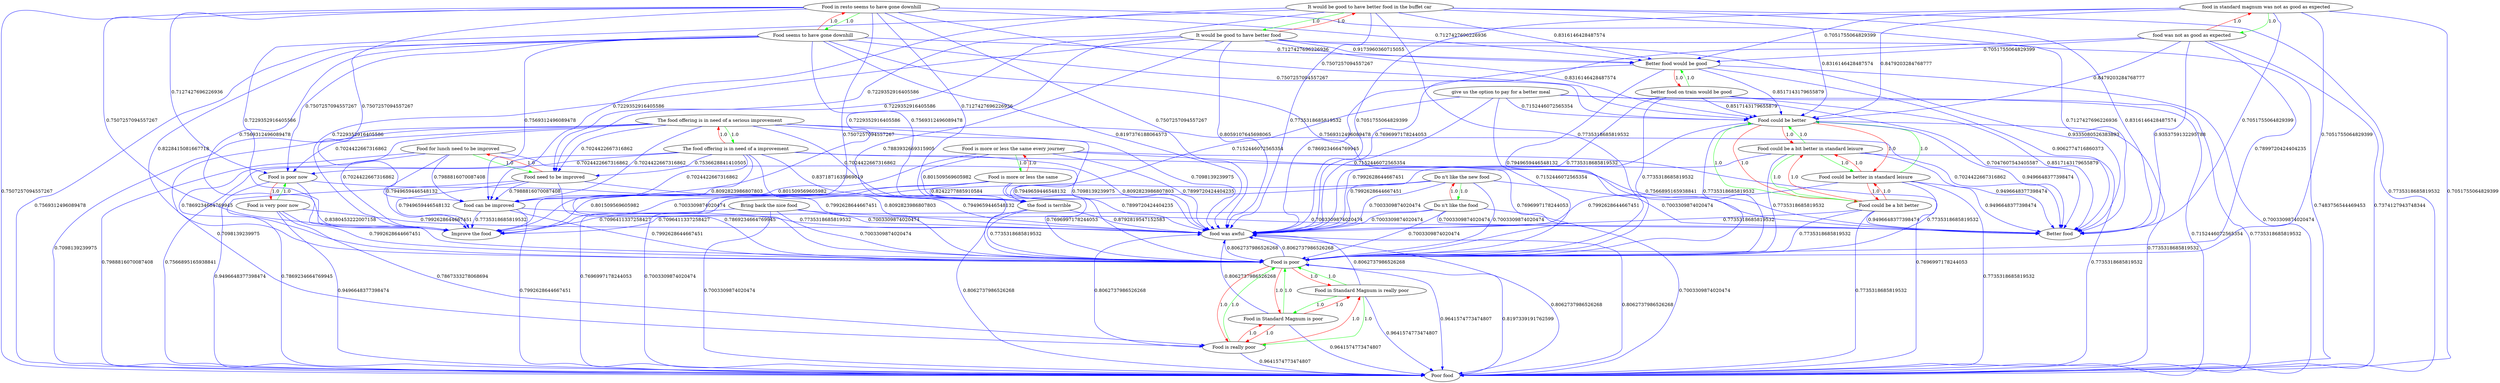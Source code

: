 digraph rawGraph {
"Better food";"Better food would be good";"Bring back the nice food";"Do n't like the new food";"Do n't like the food";"Food could be a bit better in standard leisure";"Food could be better in standard leisure";"Food could be better";"Food could be a bit better";"Food for lunch need to be improved";"Food need to be improved";"Food in Standard Magnum is really poor";"Food in Standard Magnum is poor";"Food is poor";"Food is really poor";"Food in resto seems to have gone downhill";"Food seems to have gone downhill";"Food is more or less the same every journey";"Food is more or less the same";"Food is very poor now";"Food is poor now";"Improve the food";"It would be good to have better food in the buffet car";"It would be good to have better food";"Poor food";"The food offering is in need of a serious improvement";"The food offering is in need of a improvement";"better food on train would be good";"food can be improved";"food in standard magnum was not as good as expected";"food was not as good as expected";"food was awful";"give us the option to pay for a better meal";"the food is terrible";"Better food would be good" -> "Better food" [label=0.9062774716860373] [color=blue]
"Bring back the nice food" -> "Better food" [label=0.7003309874020474] [color=blue]
"Do n't like the new food" -> "Do n't like the food" [label=1.0] [color=green]
"Do n't like the food" -> "Do n't like the new food" [label=1.0] [color=red]
"Do n't like the food" -> "Better food" [label=0.7003309874020474] [color=blue]
"Do n't like the new food" -> "Better food" [label=0.7003309874020474] [color=blue]
"Food could be a bit better in standard leisure" -> "Food could be better in standard leisure" [label=1.0] [color=green]
"Food could be better in standard leisure" -> "Food could be better" [label=1.0] [color=green]
"Food could be a bit better in standard leisure" -> "Food could be a bit better" [label=1.0] [color=green]
"Food could be a bit better" -> "Food could be better" [label=1.0] [color=green]
"Food could be a bit better in standard leisure" -> "Food could be better" [label=1.0] [color=green]
"Food could be better in standard leisure" -> "Food could be a bit better in standard leisure" [label=1.0] [color=red]
"Food could be better in standard leisure" -> "Food could be a bit better" [label=1.0] [color=red]
"Food could be better" -> "Food could be a bit better in standard leisure" [label=1.0] [color=red]
"Food could be better" -> "Food could be better in standard leisure" [label=1.0] [color=red]
"Food could be better" -> "Food could be a bit better" [label=1.0] [color=red]
"Food could be a bit better" -> "Food could be a bit better in standard leisure" [label=1.0] [color=red]
"Food could be a bit better" -> "Food could be better in standard leisure" [label=1.0] [color=red]
"Better food would be good" -> "Food could be better" [label=0.8517143179655879] [color=blue]
"Food could be better" -> "Better food" [label=0.9496648377398474] [color=blue]
"Food for lunch need to be improved" -> "Food need to be improved" [label=1.0] [color=green]
"Food need to be improved" -> "Food for lunch need to be improved" [label=1.0] [color=red]
"Food in Standard Magnum is really poor" -> "Food in Standard Magnum is poor" [label=1.0] [color=green]
"Food in Standard Magnum is poor" -> "Food is poor" [label=1.0] [color=green]
"Food in Standard Magnum is really poor" -> "Food is really poor" [label=1.0] [color=green]
"Food is really poor" -> "Food is poor" [label=1.0] [color=green]
"Food in Standard Magnum is really poor" -> "Food is poor" [label=1.0] [color=green]
"Food in Standard Magnum is poor" -> "Food in Standard Magnum is really poor" [label=1.0] [color=red]
"Food in Standard Magnum is poor" -> "Food is really poor" [label=1.0] [color=red]
"Food is poor" -> "Food in Standard Magnum is really poor" [label=1.0] [color=red]
"Food is poor" -> "Food in Standard Magnum is poor" [label=1.0] [color=red]
"Food is poor" -> "Food is really poor" [label=1.0] [color=red]
"Food is really poor" -> "Food in Standard Magnum is really poor" [label=1.0] [color=red]
"Food is really poor" -> "Food in Standard Magnum is poor" [label=1.0] [color=red]
"Food could be better" -> "Food is poor" [label=0.7735318685819532] [color=blue]
"Better food would be good" -> "Food is poor" [label=0.7949659446548132] [color=blue]
"Food need to be improved" -> "Food is poor" [label=0.7869234664769945] [color=blue]
"Food in resto seems to have gone downhill" -> "Food seems to have gone downhill" [label=1.0] [color=green]
"Food seems to have gone downhill" -> "Food in resto seems to have gone downhill" [label=1.0] [color=red]
"Food seems to have gone downhill" -> "Food could be better" [label=0.7507257094557267] [color=blue]
"Food seems to have gone downhill" -> "Better food would be good" [label=0.7127427696226936] [color=blue]
"Food seems to have gone downhill" -> "Better food" [label=0.7569312496089478] [color=blue]
"Food seems to have gone downhill" -> "Food is poor" [label=0.8228415081667718] [color=blue]
"Food in resto seems to have gone downhill" -> "Food could be better" [label=0.7507257094557267] [color=blue]
"Food in resto seems to have gone downhill" -> "Better food would be good" [label=0.7127427696226936] [color=blue]
"Food in resto seems to have gone downhill" -> "Better food" [label=0.7127427696226936] [color=blue]
"Food is more or less the same every journey" -> "Food is more or less the same" [label=1.0] [color=green]
"Food is more or less the same" -> "Food is more or less the same every journey" [label=1.0] [color=red]
"Food is more or less the same" -> "Food is poor" [label=0.7696997178244053] [color=blue]
"Food is very poor now" -> "Food is poor now" [label=1.0] [color=green]
"Food is poor now" -> "Food is very poor now" [label=1.0] [color=red]
"Food seems to have gone downhill" -> "Food is poor now" [label=0.7507257094557267] [color=blue]
"Food is poor now" -> "Food is poor" [label=0.8380453222007158] [color=blue]
"Food is very poor now" -> "Food is really poor" [label=0.7867333278068694] [color=blue]
"Food need to be improved" -> "Improve the food" [label=0.7949659446548132] [color=blue]
"Food is more or less the same" -> "Improve the food" [label=0.801509569605982] [color=blue]
"Bring back the nice food" -> "Improve the food" [label=0.7096411337258427] [color=blue]
"Do n't like the food" -> "Improve the food" [label=0.7096411337258427] [color=blue]
"It would be good to have better food in the buffet car" -> "It would be good to have better food" [label=1.0] [color=green]
"It would be good to have better food" -> "It would be good to have better food in the buffet car" [label=1.0] [color=red]
"It would be good to have better food" -> "Food could be better" [label=0.8316146428487574] [color=blue]
"It would be good to have better food" -> "Better food would be good" [label=0.9173960360715055] [color=blue]
"It would be good to have better food" -> "Food need to be improved" [label=0.7229352916405586] [color=blue]
"It would be good to have better food" -> "Better food" [label=0.9335080526383893] [color=blue]
"It would be good to have better food" -> "Food is poor" [label=0.7883932669315905] [color=blue]
"It would be good to have better food in the buffet car" -> "Food could be better" [label=0.8316146428487574] [color=blue]
"It would be good to have better food in the buffet car" -> "Better food would be good" [label=0.8316146428487574] [color=blue]
"It would be good to have better food" -> "Poor food" [label=0.7483756544469453] [color=blue]
"Food seems to have gone downhill" -> "Poor food" [label=0.7569312496089478] [color=blue]
"Bring back the nice food" -> "Poor food" [label=0.7003309874020474] [color=blue]
"Do n't like the food" -> "Poor food" [label=0.7003309874020474] [color=blue]
"Poor food" -> "Food is poor" [label=0.8197339191762599] [color=blue]
"Food is poor" -> "Poor food" [label=0.9641574773474807] [color=blue]
"Better food would be good" -> "Poor food" [label=0.7003309874020474] [color=blue]
"Food is poor now" -> "Poor food" [label=0.9496648377398474] [color=blue]
"The food offering is in need of a serious improvement" -> "The food offering is in need of a improvement" [label=1.0] [color=green]
"The food offering is in need of a improvement" -> "The food offering is in need of a serious improvement" [label=1.0] [color=red]
"The food offering is in need of a improvement" -> "Improve the food" [label=0.8092823986807803] [color=blue]
"The food offering is in need of a improvement" -> "Food is poor" [label=0.8092823986807803] [color=blue]
"The food offering is in need of a serious improvement" -> "Food is really poor" [label=0.7098139239975] [color=blue]
"The food offering is in need of a improvement" -> "Food is poor now" [label=0.7024422667316862] [color=blue]
"The food offering is in need of a improvement" -> "Better food" [label=0.7566895165938841] [color=blue]
"The food offering is in need of a improvement" -> "Food need to be improved" [label=0.7536628841410505] [color=blue]
"The food offering is in need of a improvement" -> "Poor food" [label=0.7566895165938841] [color=blue]
"better food on train would be good" -> "Better food would be good" [label=1.0] [color=green]
"Better food would be good" -> "better food on train would be good" [label=1.0] [color=red]
"better food on train would be good" -> "Food could be better" [label=0.8517143179655879] [color=blue]
"Food seems to have gone downhill" -> "food can be improved" [label=0.7569312496089478] [color=blue]
"food can be improved" -> "Improve the food" [label=0.7735318685819532] [color=blue]
"food can be improved" -> "Food is poor" [label=0.7992628644667451] [color=blue]
"Food need to be improved" -> "food can be improved" [label=0.7988816070087408] [color=blue]
"The food offering is in need of a improvement" -> "food can be improved" [label=0.7024422667316862] [color=blue]
"food in standard magnum was not as good as expected" -> "food was not as good as expected" [label=1.0] [color=green]
"food was not as good as expected" -> "food in standard magnum was not as good as expected" [label=1.0] [color=red]
"food was not as good as expected" -> "Food could be better" [label=0.8479203284768777] [color=blue]
"food was not as good as expected" -> "Food is poor" [label=0.7899720424404235] [color=blue]
"food was not as good as expected" -> "Better food would be good" [label=0.7051755064829399] [color=blue]
"food was not as good as expected" -> "Better food" [label=0.9353759132295788] [color=blue]
"food was not as good as expected" -> "Poor food" [label=0.7374127943748344] [color=blue]
"Food could be better" -> "food was awful" [label=0.7992628644667451] [color=blue]
"It would be good to have better food" -> "food was awful" [label=0.8059107645698065] [color=blue]
"food can be improved" -> "food was awful" [label=0.7735318685819532] [color=blue]
"Food seems to have gone downhill" -> "food was awful" [label=0.8197376188064573] [color=blue]
"food was awful" -> "Food is poor" [label=0.8062737986526268] [color=blue]
"Food is poor" -> "food was awful" [label=0.8062737986526268] [color=blue]
"Better food would be good" -> "food was awful" [label=0.7869234664769945] [color=blue]
"food was not as good as expected" -> "food was awful" [label=0.7696997178244053] [color=blue]
"Food is poor now" -> "food was awful" [label=0.7992628644667451] [color=blue]
"Food need to be improved" -> "food was awful" [label=0.7949659446548132] [color=blue]
"Food is more or less the same" -> "food was awful" [label=0.7899720424404235] [color=blue]
"The food offering is in need of a improvement" -> "food was awful" [label=0.8092823986807803] [color=blue]
"give us the option to pay for a better meal" -> "Food could be better" [label=0.7152446072565354] [color=blue]
"give us the option to pay for a better meal" -> "Better food" [label=0.7047607543405587] [color=blue]
"Food seems to have gone downhill" -> "the food is terrible" [label=0.7569312496089478] [color=blue]
"the food is terrible" -> "Food is poor" [label=0.7735318685819532] [color=blue]
"Food is more or less the same" -> "the food is terrible" [label=0.8242277885910584] [color=blue]
"give us the option to pay for a better meal" -> "the food is terrible" [label=0.7152446072565354] [color=blue]
"the food is terrible" -> "food was awful" [label=0.8792819547152583] [color=blue]
"The food offering is in need of a improvement" -> "the food is terrible" [label=0.8371871635969019] [color=blue]
"Bring back the nice food" -> "Food is poor" [label=0.7003309874020474] [color=blue]
"Do n't like the new food" -> "Poor food" [label=0.7003309874020474] [color=blue]
"Do n't like the new food" -> "Improve the food" [label=0.7003309874020474] [color=blue]
"Do n't like the food" -> "Food is poor" [label=0.7003309874020474] [color=blue]
"Food could be a bit better in standard leisure" -> "Better food" [label=0.9496648377398474] [color=blue]
"Food could be a bit better in standard leisure" -> "food was awful" [label=0.7992628644667451] [color=blue]
"Food could be a bit better in standard leisure" -> "Food is poor" [label=0.7735318685819532] [color=blue]
"Food could be better in standard leisure" -> "Better food" [label=0.9496648377398474] [color=blue]
"Food could be better in standard leisure" -> "food was awful" [label=0.7992628644667451] [color=blue]
"Food could be better in standard leisure" -> "Food is poor" [label=0.7735318685819532] [color=blue]
"Food could be better" -> "Poor food" [label=0.7735318685819532] [color=blue]
"Food could be a bit better" -> "Better food" [label=0.9496648377398474] [color=blue]
"Food could be a bit better" -> "Poor food" [label=0.7735318685819532] [color=blue]
"Food could be a bit better" -> "food was awful" [label=0.7735318685819532] [color=blue]
"Food could be a bit better" -> "Food is poor" [label=0.7735318685819532] [color=blue]
"Food for lunch need to be improved" -> "food can be improved" [label=0.7988816070087408] [color=blue]
"Food for lunch need to be improved" -> "Improve the food" [label=0.7949659446548132] [color=blue]
"Food for lunch need to be improved" -> "food was awful" [label=0.7949659446548132] [color=blue]
"Food for lunch need to be improved" -> "Food is poor" [label=0.7869234664769945] [color=blue]
"Food need to be improved" -> "Poor food" [label=0.7869234664769945] [color=blue]
"Food in Standard Magnum is really poor" -> "Poor food" [label=0.9641574773474807] [color=blue]
"Food in Standard Magnum is really poor" -> "food was awful" [label=0.8062737986526268] [color=blue]
"Food in Standard Magnum is poor" -> "Poor food" [label=0.9641574773474807] [color=blue]
"Food in Standard Magnum is poor" -> "food was awful" [label=0.8062737986526268] [color=blue]
"Food is really poor" -> "Poor food" [label=0.9641574773474807] [color=blue]
"Food is really poor" -> "food was awful" [label=0.8062737986526268] [color=blue]
"Food in resto seems to have gone downhill" -> "food can be improved" [label=0.7507257094557267] [color=blue]
"Food in resto seems to have gone downhill" -> "Food is poor now" [label=0.7127427696226936] [color=blue]
"Food in resto seems to have gone downhill" -> "Poor food" [label=0.7507257094557267] [color=blue]
"Food in resto seems to have gone downhill" -> "the food is terrible" [label=0.7127427696226936] [color=blue]
"Food in resto seems to have gone downhill" -> "food was awful" [label=0.7507257094557267] [color=blue]
"Food in resto seems to have gone downhill" -> "Food is poor" [label=0.7507257094557267] [color=blue]
"Food seems to have gone downhill" -> "Improve the food" [label=0.7569312496089478] [color=blue]
"Food is more or less the same every journey" -> "Improve the food" [label=0.801509569605982] [color=blue]
"Food is more or less the same every journey" -> "the food is terrible" [label=0.801509569605982] [color=blue]
"Food is more or less the same every journey" -> "food was awful" [label=0.7899720424404235] [color=blue]
"Food is more or less the same every journey" -> "Food is poor" [label=0.7696997178244053] [color=blue]
"Food is more or less the same" -> "Poor food" [label=0.7696997178244053] [color=blue]
"Food is very poor now" -> "Poor food" [label=0.9496648377398474] [color=blue]
"Food is very poor now" -> "food was awful" [label=0.7992628644667451] [color=blue]
"Food is very poor now" -> "Food is poor" [label=0.7992628644667451] [color=blue]
"It would be good to have better food in the buffet car" -> "Food need to be improved" [label=0.7229352916405586] [color=blue]
"It would be good to have better food in the buffet car" -> "Better food" [label=0.8316146428487574] [color=blue]
"It would be good to have better food in the buffet car" -> "Poor food" [label=0.7735318685819532] [color=blue]
"It would be good to have better food in the buffet car" -> "food was awful" [label=0.7735318685819532] [color=blue]
"It would be good to have better food in the buffet car" -> "Food is poor" [label=0.7735318685819532] [color=blue]
"It would be good to have better food" -> "food can be improved" [label=0.7229352916405586] [color=blue]
"It would be good to have better food" -> "Improve the food" [label=0.7229352916405586] [color=blue]
"Poor food" -> "food was awful" [label=0.8062737986526268] [color=blue]
"The food offering is in need of a serious improvement" -> "food can be improved" [label=0.7024422667316862] [color=blue]
"The food offering is in need of a serious improvement" -> "Food is poor now" [label=0.7024422667316862] [color=blue]
"The food offering is in need of a serious improvement" -> "Better food" [label=0.7024422667316862] [color=blue]
"The food offering is in need of a serious improvement" -> "Food need to be improved" [label=0.7024422667316862] [color=blue]
"The food offering is in need of a serious improvement" -> "Poor food" [label=0.7098139239975] [color=blue]
"The food offering is in need of a serious improvement" -> "Improve the food" [label=0.7024422667316862] [color=blue]
"The food offering is in need of a serious improvement" -> "the food is terrible" [label=0.7024422667316862] [color=blue]
"The food offering is in need of a serious improvement" -> "food was awful" [label=0.7098139239975] [color=blue]
"The food offering is in need of a serious improvement" -> "Food is poor" [label=0.7098139239975] [color=blue]
"better food on train would be good" -> "Better food" [label=0.8517143179655879] [color=blue]
"better food on train would be good" -> "Poor food" [label=0.7735318685819532] [color=blue]
"better food on train would be good" -> "food was awful" [label=0.7735318685819532] [color=blue]
"better food on train would be good" -> "Food is poor" [label=0.7735318685819532] [color=blue]
"food can be improved" -> "Poor food" [label=0.7992628644667451] [color=blue]
"food in standard magnum was not as good as expected" -> "Food could be better" [label=0.8479203284768777] [color=blue]
"food in standard magnum was not as good as expected" -> "Better food would be good" [label=0.7051755064829399] [color=blue]
"food in standard magnum was not as good as expected" -> "Better food" [label=0.7051755064829399] [color=blue]
"food in standard magnum was not as good as expected" -> "Poor food" [label=0.7051755064829399] [color=blue]
"food in standard magnum was not as good as expected" -> "food was awful" [label=0.7051755064829399] [color=blue]
"food in standard magnum was not as good as expected" -> "Food is poor" [label=0.7051755064829399] [color=blue]
"food was awful" -> "Poor food" [label=0.8062737986526268] [color=blue]
"give us the option to pay for a better meal" -> "Poor food" [label=0.7152446072565354] [color=blue]
"give us the option to pay for a better meal" -> "food was awful" [label=0.7152446072565354] [color=blue]
"give us the option to pay for a better meal" -> "Food is poor" [label=0.7152446072565354] [color=blue]
"the food is terrible" -> "Poor food" [label=0.8062737986526268] [color=blue]
"Bring back the nice food" -> "food was awful" [label=0.7003309874020474] [color=blue]
"Do n't like the new food" -> "food was awful" [label=0.7003309874020474] [color=blue]
"Do n't like the new food" -> "Food is poor" [label=0.7003309874020474] [color=blue]
"Do n't like the food" -> "food was awful" [label=0.7003309874020474] [color=blue]
"Food could be a bit better in standard leisure" -> "Poor food" [label=0.7735318685819532] [color=blue]
"Food could be better in standard leisure" -> "Poor food" [label=0.7735318685819532] [color=blue]
"Food for lunch need to be improved" -> "Poor food" [label=0.7988816070087408] [color=blue]
"Food in resto seems to have gone downhill" -> "Improve the food" [label=0.7507257094557267] [color=blue]
"Food is more or less the same every journey" -> "Poor food" [label=0.7696997178244053] [color=blue]
"It would be good to have better food in the buffet car" -> "food can be improved" [label=0.7229352916405586] [color=blue]
"It would be good to have better food in the buffet car" -> "Improve the food" [label=0.7229352916405586] [color=blue]
}
